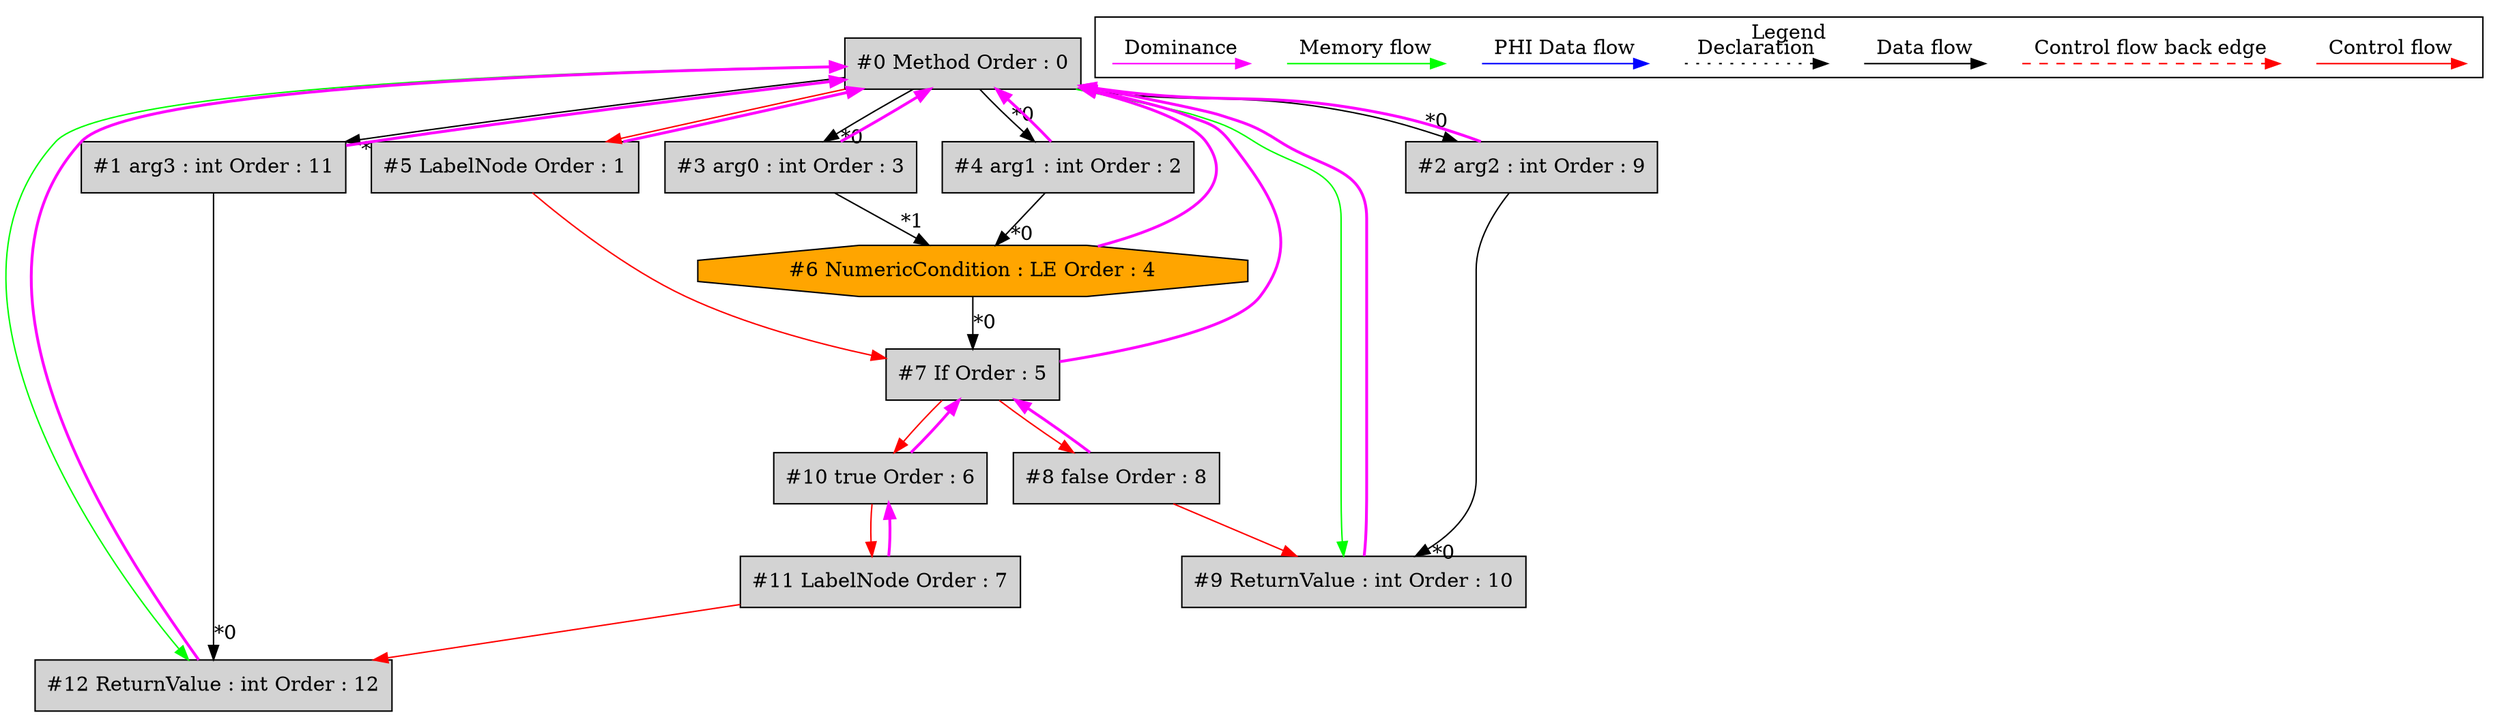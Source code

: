 digraph debugoutput {
 ordering="in";
 node0[label="#0 Method Order : 0",shape=box, fillcolor=lightgrey, style=filled];
 node1[label="#1 arg3 : int Order : 11",shape=box, fillcolor=lightgrey, style=filled];
 node1 -> node0[dir="forward" color="fuchsia" penwidth="2"];
 node0 -> node1[headlabel="*0", labeldistance=2];
 node2[label="#2 arg2 : int Order : 9",shape=box, fillcolor=lightgrey, style=filled];
 node2 -> node0[dir="forward" color="fuchsia" penwidth="2"];
 node0 -> node2[headlabel="*0", labeldistance=2];
 node3[label="#3 arg0 : int Order : 3",shape=box, fillcolor=lightgrey, style=filled];
 node3 -> node0[dir="forward" color="fuchsia" penwidth="2"];
 node0 -> node3[headlabel="*0", labeldistance=2];
 node4[label="#4 arg1 : int Order : 2",shape=box, fillcolor=lightgrey, style=filled];
 node4 -> node0[dir="forward" color="fuchsia" penwidth="2"];
 node0 -> node4[headlabel="*0", labeldistance=2];
 node5[label="#5 LabelNode Order : 1",shape=box, fillcolor=lightgrey, style=filled];
 node5 -> node0[dir="forward" color="fuchsia" penwidth="2"];
 node0 -> node5[labeldistance=2, color=red, fontcolor=red];
 node6[label="#6 NumericCondition : LE Order : 4",shape=octagon, fillcolor=orange, style=filled];
 node6 -> node0[dir="forward" color="fuchsia" penwidth="2"];
 node4 -> node6[headlabel="*0", labeldistance=2];
 node3 -> node6[headlabel="*1", labeldistance=2];
 node7[label="#7 If Order : 5",shape=box, fillcolor=lightgrey, style=filled];
 node7 -> node0[dir="forward" color="fuchsia" penwidth="2"];
 node6 -> node7[headlabel="*0", labeldistance=2];
 node5 -> node7[labeldistance=2, color=red, fontcolor=red];
 node8[label="#8 false Order : 8",shape=box, fillcolor=lightgrey, style=filled];
 node8 -> node7[dir="forward" color="fuchsia" penwidth="2"];
 node7 -> node8[labeldistance=2, color=red, fontcolor=red];
 node9[label="#9 ReturnValue : int Order : 10",shape=box, fillcolor=lightgrey, style=filled];
 node9 -> node0[dir="forward" color="fuchsia" penwidth="2"];
 node2 -> node9[headlabel="*0", labeldistance=2];
 node8 -> node9[labeldistance=2, color=red, fontcolor=red];
 node0 -> node9[labeldistance=2, color=green, constraint=false];
 node10[label="#10 true Order : 6",shape=box, fillcolor=lightgrey, style=filled];
 node10 -> node7[dir="forward" color="fuchsia" penwidth="2"];
 node7 -> node10[labeldistance=2, color=red, fontcolor=red];
 node11[label="#11 LabelNode Order : 7",shape=box, fillcolor=lightgrey, style=filled];
 node11 -> node10[dir="forward" color="fuchsia" penwidth="2"];
 node10 -> node11[labeldistance=2, color=red, fontcolor=red];
 node12[label="#12 ReturnValue : int Order : 12",shape=box, fillcolor=lightgrey, style=filled];
 node12 -> node0[dir="forward" color="fuchsia" penwidth="2"];
 node1 -> node12[headlabel="*0", labeldistance=2];
 node11 -> node12[labeldistance=2, color=red, fontcolor=red];
 node0 -> node12[labeldistance=2, color=green, constraint=false];
 subgraph cluster_000 {
  label = "Legend";
  node [shape=point]
  {
   rank=same;
   c0 [style = invis];
   c1 [style = invis];
   c2 [style = invis];
   c3 [style = invis];
   d0 [style = invis];
   d1 [style = invis];
   d2 [style = invis];
   d3 [style = invis];
   d4 [style = invis];
   d5 [style = invis];
   d6 [style = invis];
   d7 [style = invis];
   d8 [style = invis];
   d9 [style = invis];
  }
  c0 -> c1 [label="Control flow", style=solid, color=red]
  c2 -> c3 [label="Control flow back edge", style=dashed, color=red]
  d0 -> d1 [label="Data flow"]
  d2 -> d3 [label="Declaration", style=dotted]
  d4 -> d5 [label="PHI Data flow", color=blue]
  d6 -> d7 [label="Memory flow", color=green]
  d8 -> d9 [label="Dominance", color=fuchsia, style=solid]
 }

}
